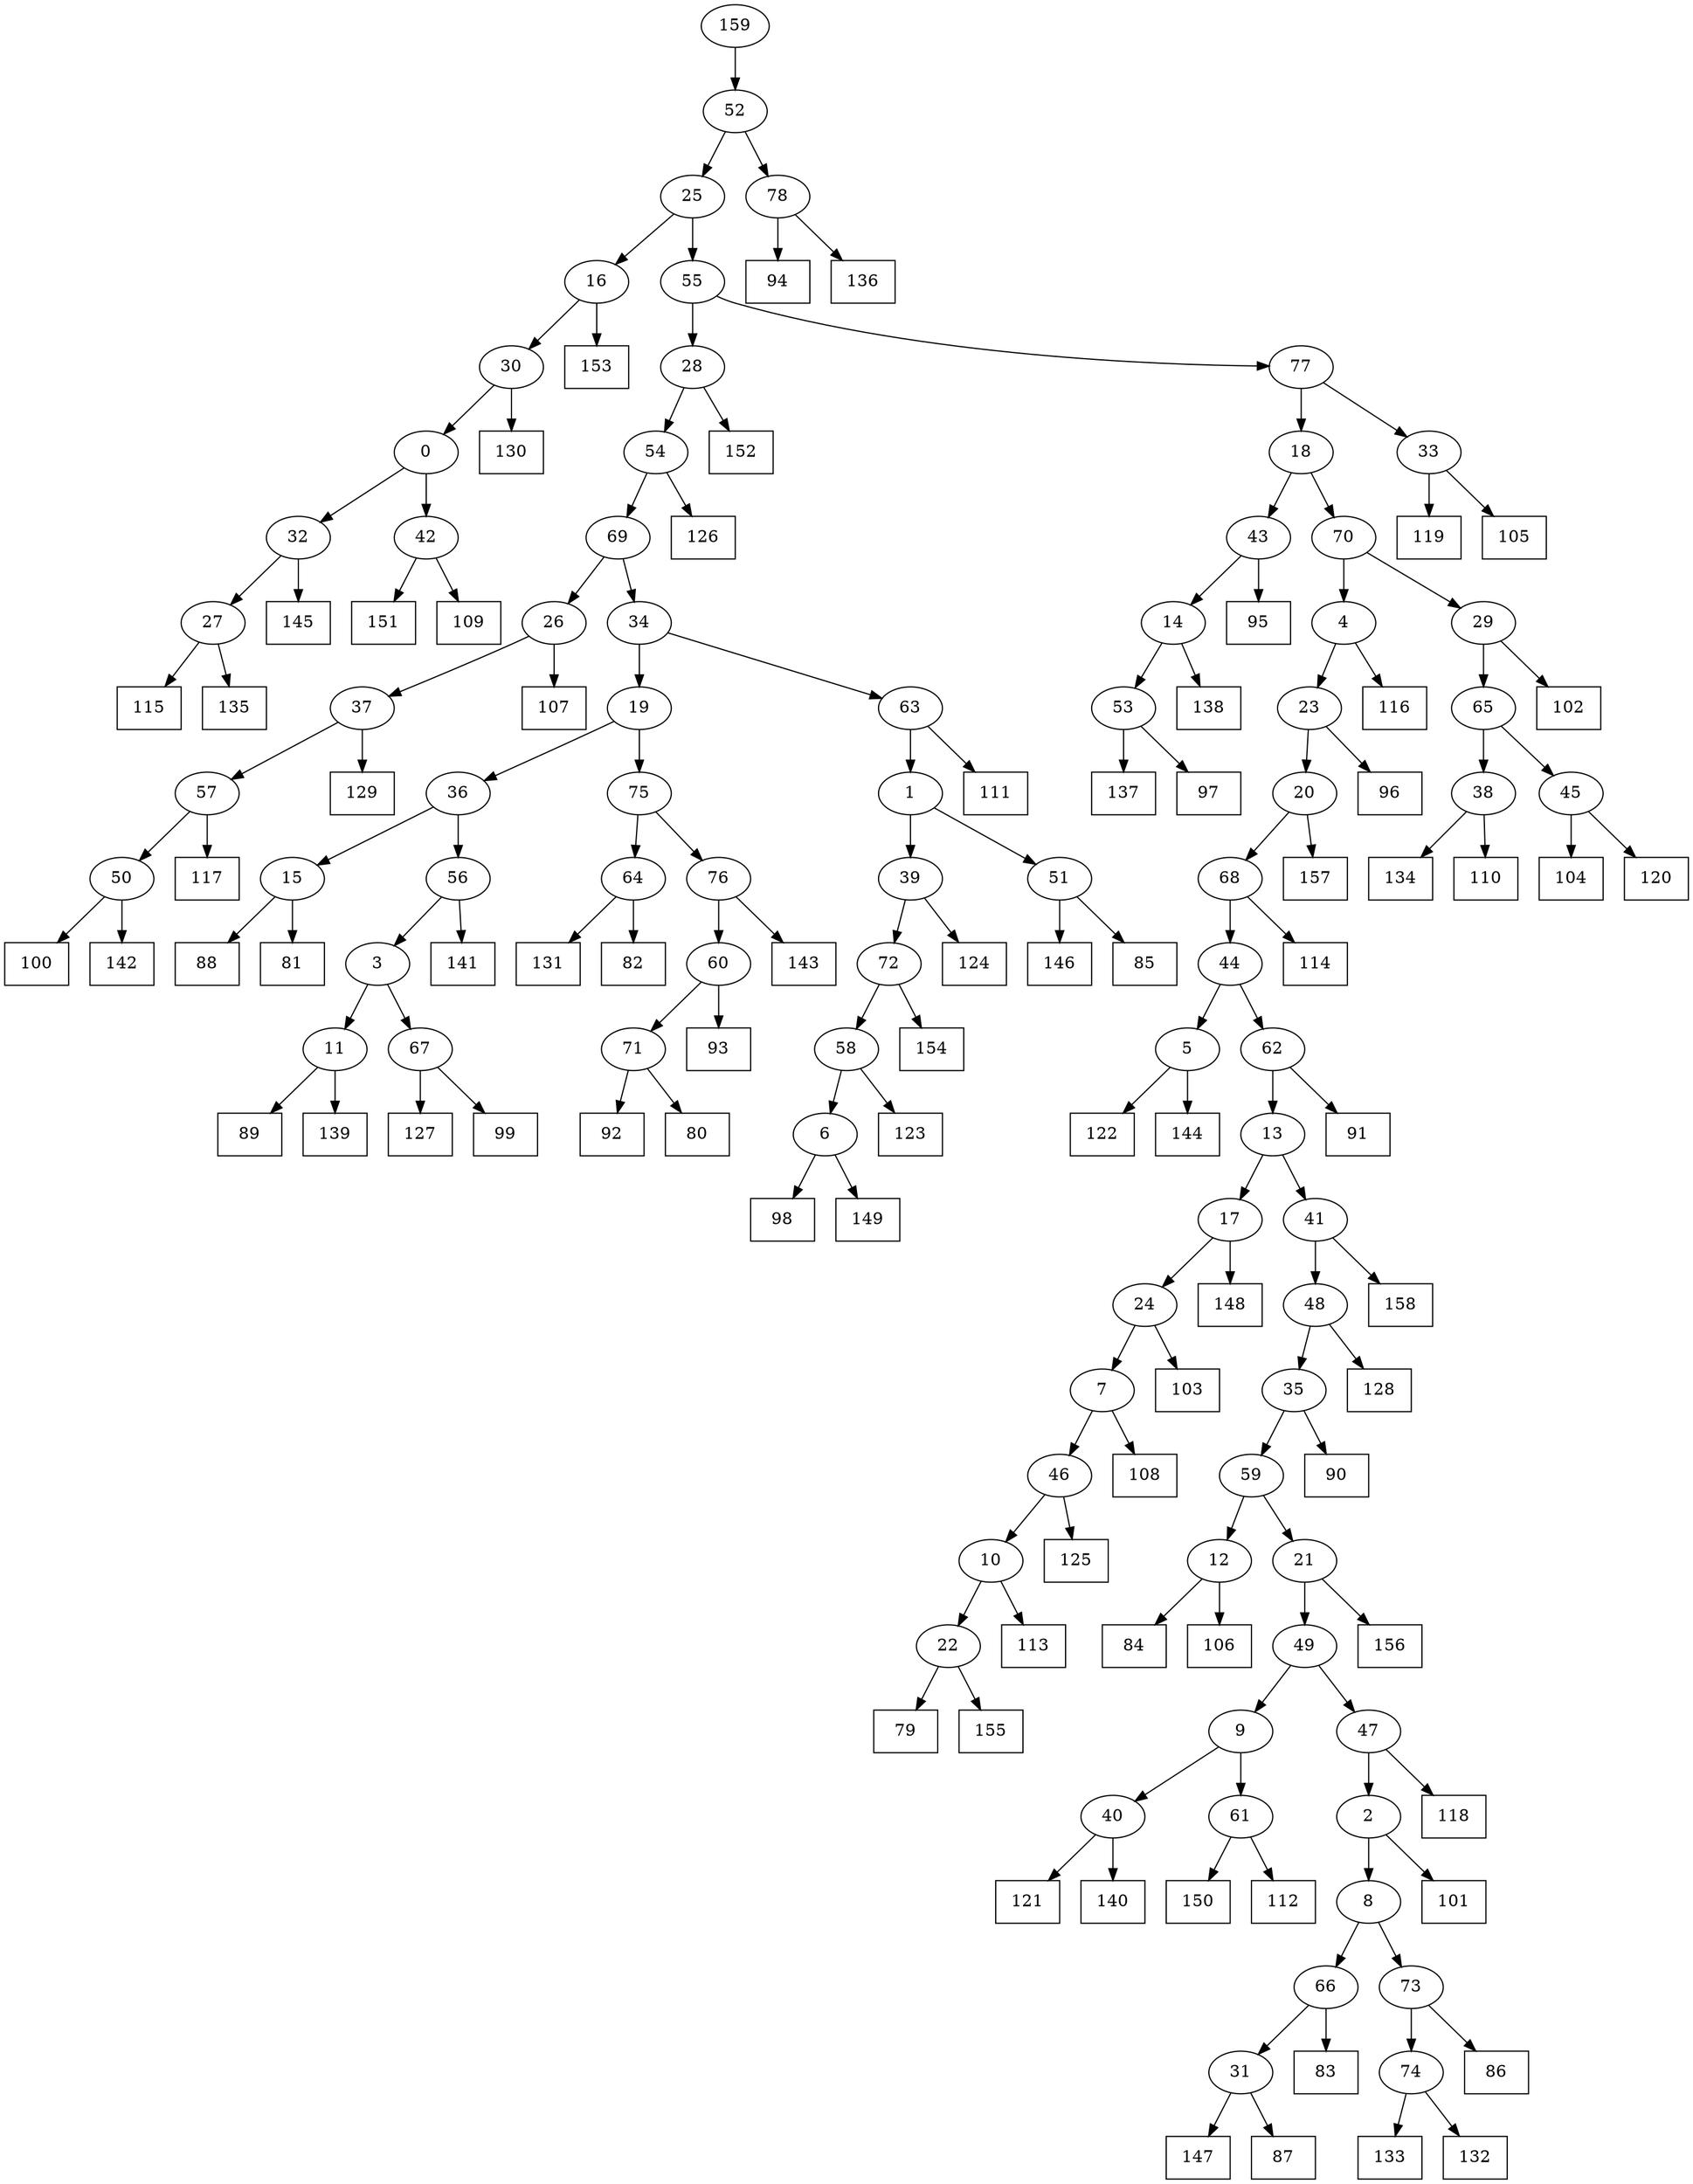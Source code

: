 digraph G {
0[label="0"];
1[label="1"];
2[label="2"];
3[label="3"];
4[label="4"];
5[label="5"];
6[label="6"];
7[label="7"];
8[label="8"];
9[label="9"];
10[label="10"];
11[label="11"];
12[label="12"];
13[label="13"];
14[label="14"];
15[label="15"];
16[label="16"];
17[label="17"];
18[label="18"];
19[label="19"];
20[label="20"];
21[label="21"];
22[label="22"];
23[label="23"];
24[label="24"];
25[label="25"];
26[label="26"];
27[label="27"];
28[label="28"];
29[label="29"];
30[label="30"];
31[label="31"];
32[label="32"];
33[label="33"];
34[label="34"];
35[label="35"];
36[label="36"];
37[label="37"];
38[label="38"];
39[label="39"];
40[label="40"];
41[label="41"];
42[label="42"];
43[label="43"];
44[label="44"];
45[label="45"];
46[label="46"];
47[label="47"];
48[label="48"];
49[label="49"];
50[label="50"];
51[label="51"];
52[label="52"];
53[label="53"];
54[label="54"];
55[label="55"];
56[label="56"];
57[label="57"];
58[label="58"];
59[label="59"];
60[label="60"];
61[label="61"];
62[label="62"];
63[label="63"];
64[label="64"];
65[label="65"];
66[label="66"];
67[label="67"];
68[label="68"];
69[label="69"];
70[label="70"];
71[label="71"];
72[label="72"];
73[label="73"];
74[label="74"];
75[label="75"];
76[label="76"];
77[label="77"];
78[label="78"];
79[shape=box,label="117"];
80[shape=box,label="123"];
81[shape=box,label="121"];
82[shape=box,label="89"];
83[shape=box,label="151"];
84[shape=box,label="138"];
85[shape=box,label="152"];
86[shape=box,label="98"];
87[shape=box,label="131"];
88[shape=box,label="113"];
89[shape=box,label="103"];
90[shape=box,label="128"];
91[shape=box,label="122"];
92[shape=box,label="107"];
93[shape=box,label="116"];
94[shape=box,label="147"];
95[shape=box,label="79"];
96[shape=box,label="119"];
97[shape=box,label="115"];
98[shape=box,label="150"];
99[shape=box,label="129"];
100[shape=box,label="100"];
101[shape=box,label="127"];
102[shape=box,label="91"];
103[shape=box,label="104"];
104[shape=box,label="108"];
105[shape=box,label="134"];
106[shape=box,label="149"];
107[shape=box,label="120"];
108[shape=box,label="112"];
109[shape=box,label="90"];
110[shape=box,label="146"];
111[shape=box,label="114"];
112[shape=box,label="94"];
113[shape=box,label="145"];
114[shape=box,label="93"];
115[shape=box,label="125"];
116[shape=box,label="144"];
117[shape=box,label="118"];
118[shape=box,label="105"];
119[shape=box,label="109"];
120[shape=box,label="137"];
121[shape=box,label="99"];
122[shape=box,label="142"];
123[shape=box,label="84"];
124[shape=box,label="158"];
125[shape=box,label="83"];
126[shape=box,label="95"];
127[shape=box,label="130"];
128[shape=box,label="102"];
129[shape=box,label="154"];
130[shape=box,label="82"];
131[shape=box,label="111"];
132[shape=box,label="85"];
133[shape=box,label="126"];
134[shape=box,label="124"];
135[shape=box,label="133"];
136[shape=box,label="155"];
137[shape=box,label="96"];
138[shape=box,label="92"];
139[shape=box,label="86"];
140[shape=box,label="140"];
141[shape=box,label="139"];
142[shape=box,label="143"];
143[shape=box,label="87"];
144[shape=box,label="110"];
145[shape=box,label="80"];
146[shape=box,label="153"];
147[shape=box,label="136"];
148[shape=box,label="135"];
149[shape=box,label="88"];
150[shape=box,label="101"];
151[shape=box,label="157"];
152[shape=box,label="141"];
153[shape=box,label="156"];
154[shape=box,label="81"];
155[shape=box,label="97"];
156[shape=box,label="106"];
157[shape=box,label="132"];
158[shape=box,label="148"];
159[label="159"];
12->123 ;
33->96 ;
29->128 ;
35->109 ;
42->83 ;
71->138 ;
24->89 ;
56->3 ;
51->132 ;
23->137 ;
38->105 ;
51->110 ;
2->150 ;
78->112 ;
76->142 ;
50->122 ;
25->16 ;
61->108 ;
69->34 ;
22->95 ;
27->148 ;
46->10 ;
10->22 ;
26->37 ;
75->64 ;
31->94 ;
69->26 ;
67->101 ;
9->61 ;
59->12 ;
12->156 ;
6->106 ;
68->111 ;
26->92 ;
1->39 ;
38->144 ;
2->8 ;
60->71 ;
1->51 ;
59->21 ;
71->145 ;
15->149 ;
57->79 ;
54->69 ;
34->19 ;
16->30 ;
30->127 ;
37->99 ;
7->104 ;
63->131 ;
13->17 ;
17->158 ;
43->126 ;
18->70 ;
11->82 ;
47->117 ;
40->81 ;
31->143 ;
21->49 ;
37->57 ;
19->75 ;
75->76 ;
10->88 ;
56->152 ;
28->54 ;
54->133 ;
62->102 ;
4->23 ;
22->136 ;
36->56 ;
14->53 ;
9->40 ;
40->140 ;
49->9 ;
45->107 ;
43->14 ;
34->63 ;
55->28 ;
14->84 ;
3->11 ;
11->141 ;
33->118 ;
72->129 ;
159->52 ;
49->47 ;
47->2 ;
32->27 ;
58->6 ;
17->24 ;
24->7 ;
68->44 ;
53->120 ;
3->67 ;
67->121 ;
61->98 ;
41->124 ;
28->85 ;
20->151 ;
60->114 ;
65->38 ;
8->66 ;
66->125 ;
39->134 ;
7->46 ;
64->130 ;
70->4 ;
4->93 ;
73->139 ;
44->62 ;
77->18 ;
27->97 ;
52->78 ;
62->13 ;
13->41 ;
63->1 ;
39->72 ;
78->147 ;
55->77 ;
77->33 ;
5->91 ;
66->31 ;
74->157 ;
48->35 ;
65->45 ;
45->103 ;
15->154 ;
0->32 ;
32->113 ;
21->153 ;
23->20 ;
20->68 ;
41->48 ;
48->90 ;
53->155 ;
8->73 ;
6->86 ;
73->74 ;
74->135 ;
46->115 ;
57->50 ;
50->100 ;
30->0 ;
44->5 ;
5->116 ;
16->146 ;
70->29 ;
29->65 ;
35->59 ;
19->36 ;
36->15 ;
64->87 ;
72->58 ;
58->80 ;
76->60 ;
0->42 ;
42->119 ;
18->43 ;
52->25 ;
25->55 ;
}
